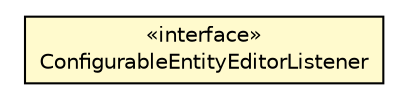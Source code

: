 #!/usr/local/bin/dot
#
# Class diagram 
# Generated by UMLGraph version R5_6-24-gf6e263 (http://www.umlgraph.org/)
#

digraph G {
	edge [fontname="Helvetica",fontsize=10,labelfontname="Helvetica",labelfontsize=10];
	node [fontname="Helvetica",fontsize=10,shape=plaintext];
	nodesep=0.25;
	ranksep=0.5;
	// org.universAAL.middleware.interfaces.configuration.configurationEditionTypes.ConfigurableEntityEditorListener
	c165840 [label=<<table title="org.universAAL.middleware.interfaces.configuration.configurationEditionTypes.ConfigurableEntityEditorListener" border="0" cellborder="1" cellspacing="0" cellpadding="2" port="p" bgcolor="lemonChiffon" href="./ConfigurableEntityEditorListener.html">
		<tr><td><table border="0" cellspacing="0" cellpadding="1">
<tr><td align="center" balign="center"> &#171;interface&#187; </td></tr>
<tr><td align="center" balign="center"> ConfigurableEntityEditorListener </td></tr>
		</table></td></tr>
		</table>>, URL="./ConfigurableEntityEditorListener.html", fontname="Helvetica", fontcolor="black", fontsize=10.0];
}


